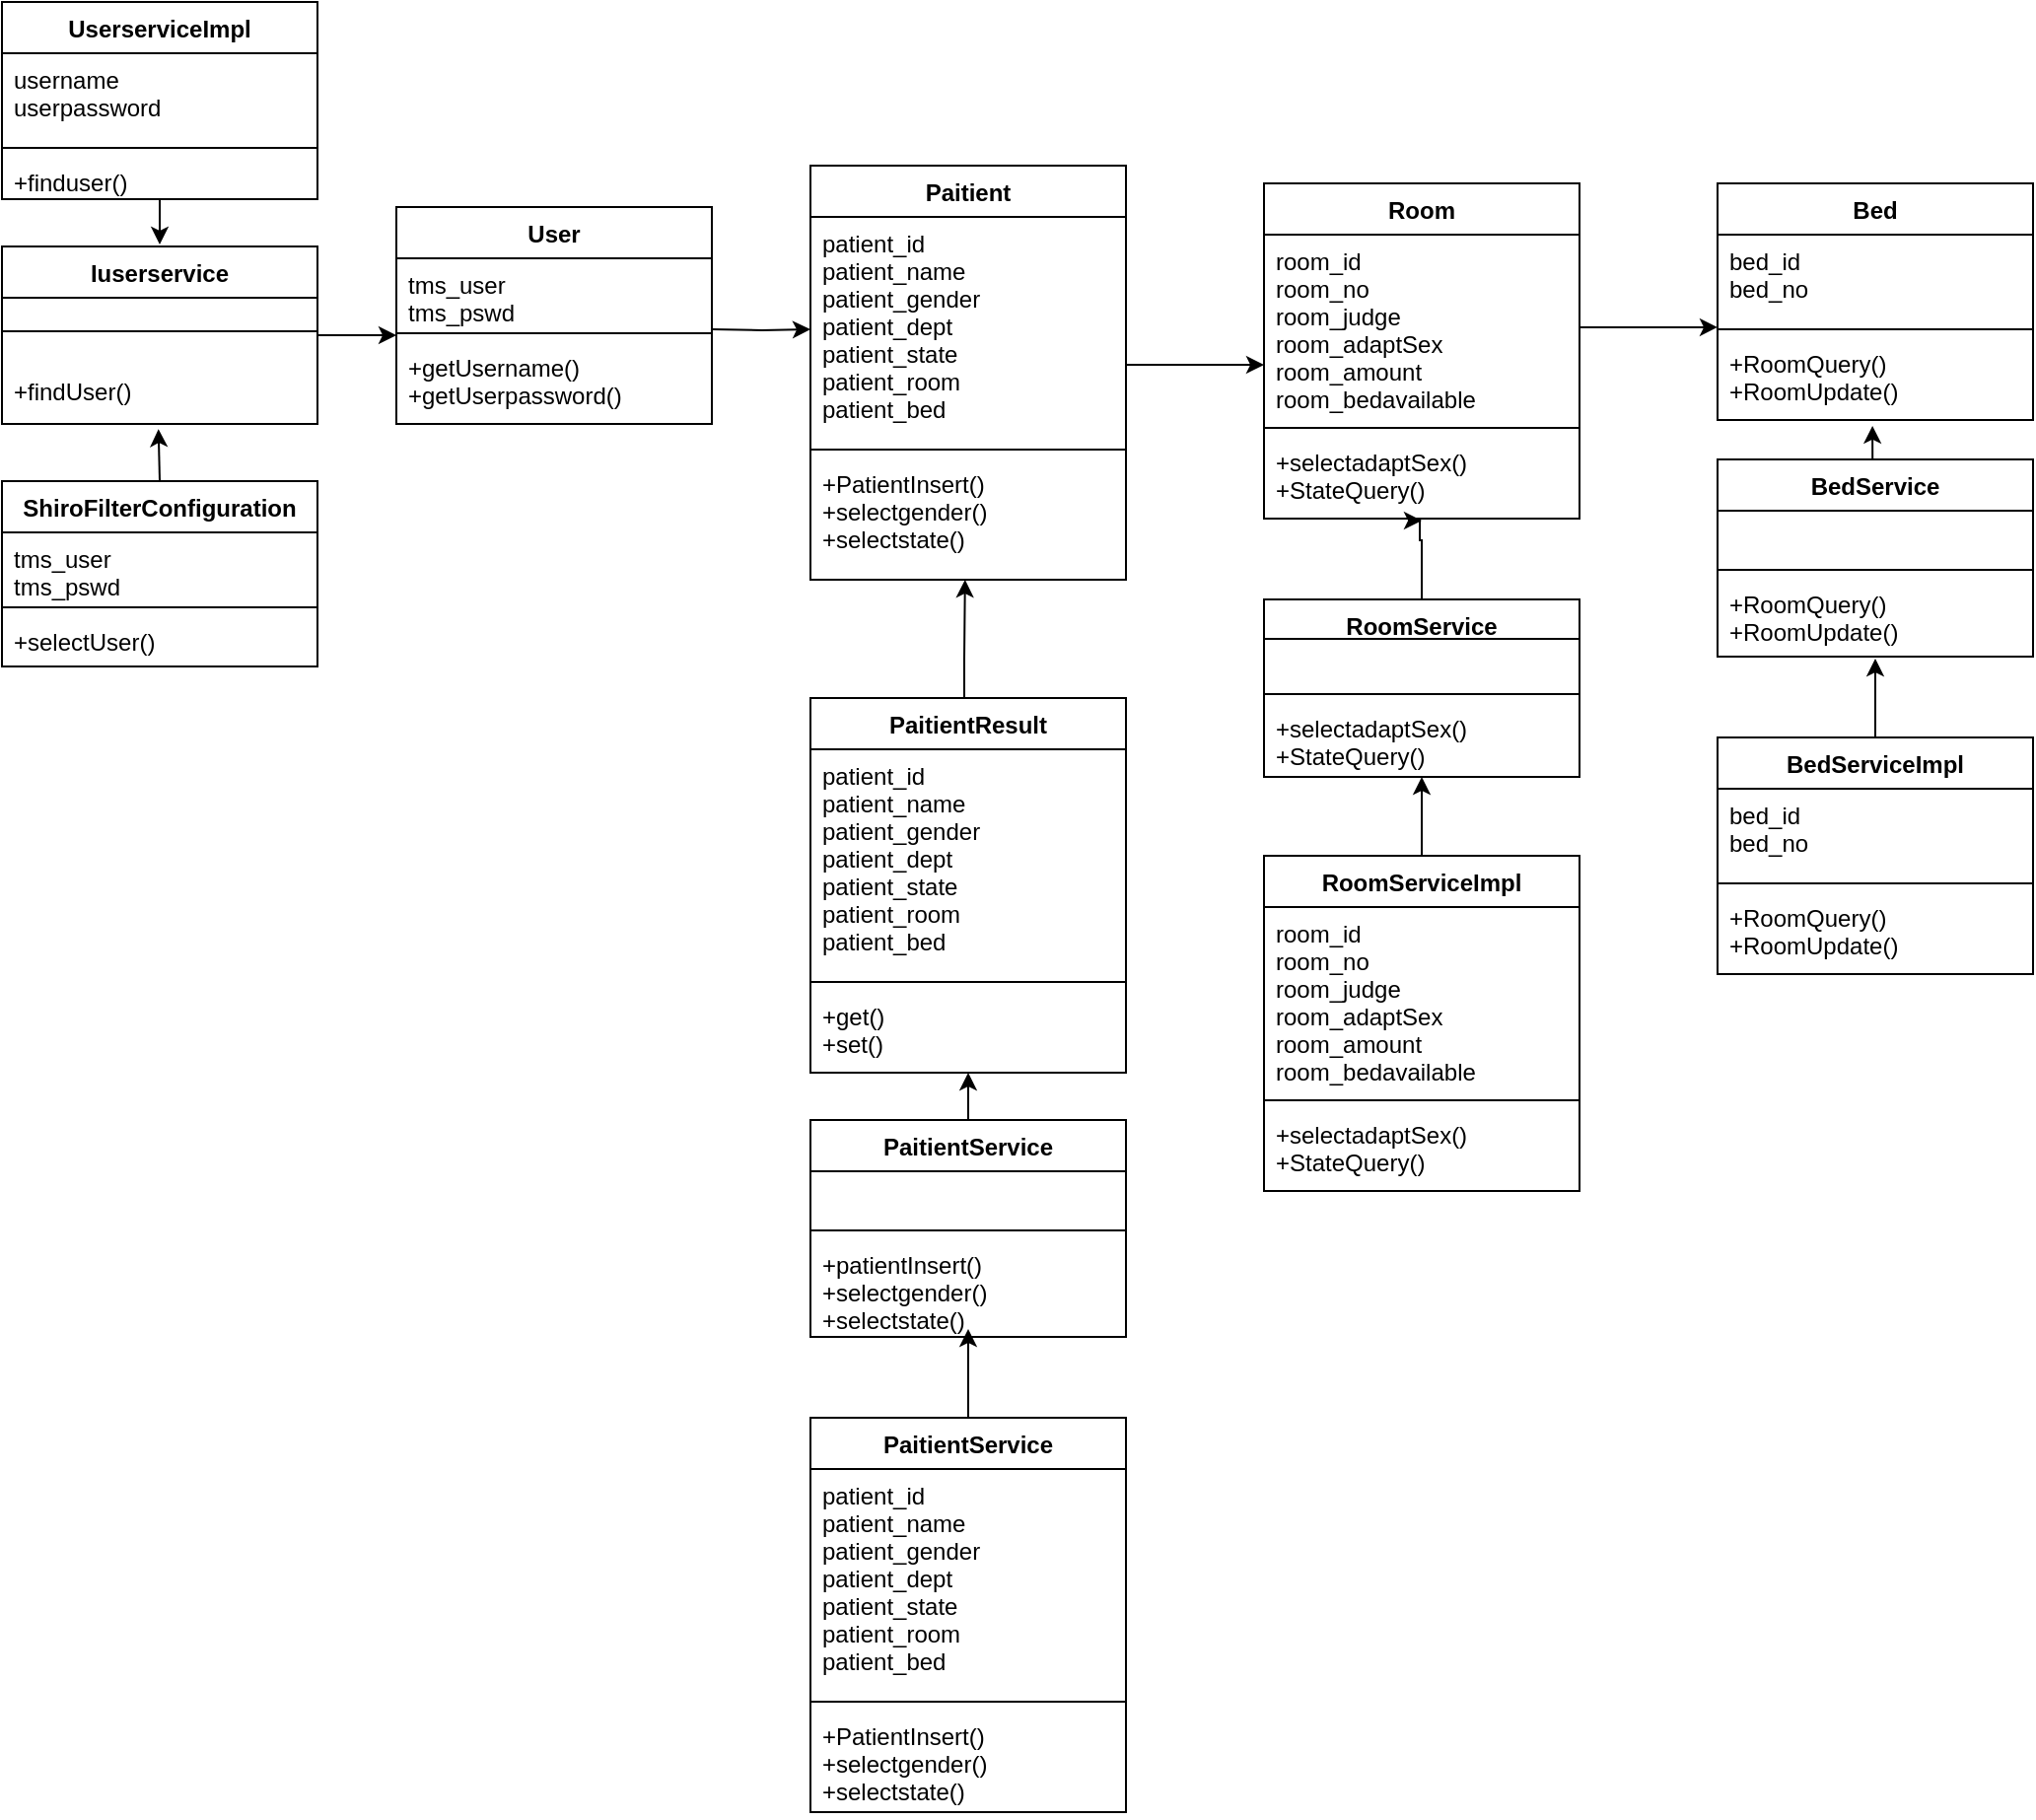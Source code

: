 <mxfile version="20.0.1" type="github">
  <diagram id="kGc93vFl_diiWturIOpw" name="第 1 页">
    <mxGraphModel dx="3009" dy="965" grid="1" gridSize="10" guides="1" tooltips="1" connect="1" arrows="1" fold="1" page="1" pageScale="1" pageWidth="827" pageHeight="1169" math="0" shadow="0">
      <root>
        <mxCell id="0" />
        <mxCell id="1" parent="0" />
        <mxCell id="76-xVKI1ZCRFyHYmjDiz-37" style="edgeStyle=orthogonalEdgeStyle;rounded=0;orthogonalLoop=1;jettySize=auto;html=1;entryX=0;entryY=-0.071;entryDx=0;entryDy=0;entryPerimeter=0;" edge="1" parent="1" source="76-xVKI1ZCRFyHYmjDiz-1" target="76-xVKI1ZCRFyHYmjDiz-32">
          <mxGeometry relative="1" as="geometry" />
        </mxCell>
        <mxCell id="76-xVKI1ZCRFyHYmjDiz-1" value="Iuserservice" style="swimlane;fontStyle=1;align=center;verticalAlign=top;childLayout=stackLayout;horizontal=1;startSize=26;horizontalStack=0;resizeParent=1;resizeParentMax=0;resizeLast=0;collapsible=1;marginBottom=0;" vertex="1" parent="1">
          <mxGeometry x="-100" y="141" width="160" height="90" as="geometry" />
        </mxCell>
        <mxCell id="76-xVKI1ZCRFyHYmjDiz-3" value="" style="line;strokeWidth=1;fillColor=none;align=left;verticalAlign=middle;spacingTop=-1;spacingLeft=3;spacingRight=3;rotatable=0;labelPosition=right;points=[];portConstraint=eastwest;" vertex="1" parent="76-xVKI1ZCRFyHYmjDiz-1">
          <mxGeometry y="26" width="160" height="34" as="geometry" />
        </mxCell>
        <mxCell id="76-xVKI1ZCRFyHYmjDiz-4" value="+findUser()" style="text;strokeColor=none;fillColor=none;align=left;verticalAlign=top;spacingLeft=4;spacingRight=4;overflow=hidden;rotatable=0;points=[[0,0.5],[1,0.5]];portConstraint=eastwest;" vertex="1" parent="76-xVKI1ZCRFyHYmjDiz-1">
          <mxGeometry y="60" width="160" height="30" as="geometry" />
        </mxCell>
        <mxCell id="76-xVKI1ZCRFyHYmjDiz-5" value="Paitient" style="swimlane;fontStyle=1;align=center;verticalAlign=top;childLayout=stackLayout;horizontal=1;startSize=26;horizontalStack=0;resizeParent=1;resizeParentMax=0;resizeLast=0;collapsible=1;marginBottom=0;" vertex="1" parent="1">
          <mxGeometry x="310" y="100" width="160" height="210" as="geometry" />
        </mxCell>
        <mxCell id="76-xVKI1ZCRFyHYmjDiz-6" value="patient_id&#xa;patient_name&#xa;patient_gender&#xa;patient_dept&#xa;patient_state&#xa;patient_room&#xa;patient_bed" style="text;strokeColor=none;fillColor=none;align=left;verticalAlign=top;spacingLeft=4;spacingRight=4;overflow=hidden;rotatable=0;points=[[0,0.5],[1,0.5]];portConstraint=eastwest;" vertex="1" parent="76-xVKI1ZCRFyHYmjDiz-5">
          <mxGeometry y="26" width="160" height="114" as="geometry" />
        </mxCell>
        <mxCell id="76-xVKI1ZCRFyHYmjDiz-7" value="" style="line;strokeWidth=1;fillColor=none;align=left;verticalAlign=middle;spacingTop=-1;spacingLeft=3;spacingRight=3;rotatable=0;labelPosition=right;points=[];portConstraint=eastwest;" vertex="1" parent="76-xVKI1ZCRFyHYmjDiz-5">
          <mxGeometry y="140" width="160" height="8" as="geometry" />
        </mxCell>
        <mxCell id="76-xVKI1ZCRFyHYmjDiz-8" value="+PatientInsert()&#xa;+selectgender()&#xa;+selectstate()" style="text;strokeColor=none;fillColor=none;align=left;verticalAlign=top;spacingLeft=4;spacingRight=4;overflow=hidden;rotatable=0;points=[[0,0.5],[1,0.5]];portConstraint=eastwest;" vertex="1" parent="76-xVKI1ZCRFyHYmjDiz-5">
          <mxGeometry y="148" width="160" height="62" as="geometry" />
        </mxCell>
        <mxCell id="76-xVKI1ZCRFyHYmjDiz-57" style="edgeStyle=orthogonalEdgeStyle;rounded=0;orthogonalLoop=1;jettySize=auto;html=1;entryX=0.49;entryY=1;entryDx=0;entryDy=0;entryPerimeter=0;" edge="1" parent="1" source="76-xVKI1ZCRFyHYmjDiz-9" target="76-xVKI1ZCRFyHYmjDiz-8">
          <mxGeometry relative="1" as="geometry">
            <mxPoint x="390.0" y="330" as="targetPoint" />
            <Array as="points">
              <mxPoint x="388" y="350" />
              <mxPoint x="388" y="350" />
            </Array>
          </mxGeometry>
        </mxCell>
        <mxCell id="76-xVKI1ZCRFyHYmjDiz-9" value="PaitientResult" style="swimlane;fontStyle=1;align=center;verticalAlign=top;childLayout=stackLayout;horizontal=1;startSize=26;horizontalStack=0;resizeParent=1;resizeParentMax=0;resizeLast=0;collapsible=1;marginBottom=0;" vertex="1" parent="1">
          <mxGeometry x="310" y="370" width="160" height="190" as="geometry" />
        </mxCell>
        <mxCell id="76-xVKI1ZCRFyHYmjDiz-10" value="patient_id&#xa;patient_name&#xa;patient_gender&#xa;patient_dept&#xa;patient_state&#xa;patient_room&#xa;patient_bed" style="text;strokeColor=none;fillColor=none;align=left;verticalAlign=top;spacingLeft=4;spacingRight=4;overflow=hidden;rotatable=0;points=[[0,0.5],[1,0.5]];portConstraint=eastwest;" vertex="1" parent="76-xVKI1ZCRFyHYmjDiz-9">
          <mxGeometry y="26" width="160" height="114" as="geometry" />
        </mxCell>
        <mxCell id="76-xVKI1ZCRFyHYmjDiz-11" value="" style="line;strokeWidth=1;fillColor=none;align=left;verticalAlign=middle;spacingTop=-1;spacingLeft=3;spacingRight=3;rotatable=0;labelPosition=right;points=[];portConstraint=eastwest;" vertex="1" parent="76-xVKI1ZCRFyHYmjDiz-9">
          <mxGeometry y="140" width="160" height="8" as="geometry" />
        </mxCell>
        <mxCell id="76-xVKI1ZCRFyHYmjDiz-12" value="+get()&#xa;+set()" style="text;strokeColor=none;fillColor=none;align=left;verticalAlign=top;spacingLeft=4;spacingRight=4;overflow=hidden;rotatable=0;points=[[0,0.5],[1,0.5]];portConstraint=eastwest;" vertex="1" parent="76-xVKI1ZCRFyHYmjDiz-9">
          <mxGeometry y="148" width="160" height="42" as="geometry" />
        </mxCell>
        <mxCell id="76-xVKI1ZCRFyHYmjDiz-40" style="edgeStyle=orthogonalEdgeStyle;rounded=0;orthogonalLoop=1;jettySize=auto;html=1;exitX=0.5;exitY=0;exitDx=0;exitDy=0;entryX=0.496;entryY=1.087;entryDx=0;entryDy=0;entryPerimeter=0;" edge="1" parent="1" source="76-xVKI1ZCRFyHYmjDiz-13" target="76-xVKI1ZCRFyHYmjDiz-4">
          <mxGeometry relative="1" as="geometry" />
        </mxCell>
        <mxCell id="76-xVKI1ZCRFyHYmjDiz-13" value="ShiroFilterConfiguration" style="swimlane;fontStyle=1;align=center;verticalAlign=top;childLayout=stackLayout;horizontal=1;startSize=26;horizontalStack=0;resizeParent=1;resizeParentMax=0;resizeLast=0;collapsible=1;marginBottom=0;" vertex="1" parent="1">
          <mxGeometry x="-100" y="260" width="160" height="94" as="geometry" />
        </mxCell>
        <mxCell id="76-xVKI1ZCRFyHYmjDiz-14" value="tms_user&#xa;tms_pswd&#xa;" style="text;strokeColor=none;fillColor=none;align=left;verticalAlign=top;spacingLeft=4;spacingRight=4;overflow=hidden;rotatable=0;points=[[0,0.5],[1,0.5]];portConstraint=eastwest;" vertex="1" parent="76-xVKI1ZCRFyHYmjDiz-13">
          <mxGeometry y="26" width="160" height="34" as="geometry" />
        </mxCell>
        <mxCell id="76-xVKI1ZCRFyHYmjDiz-15" value="" style="line;strokeWidth=1;fillColor=none;align=left;verticalAlign=middle;spacingTop=-1;spacingLeft=3;spacingRight=3;rotatable=0;labelPosition=right;points=[];portConstraint=eastwest;" vertex="1" parent="76-xVKI1ZCRFyHYmjDiz-13">
          <mxGeometry y="60" width="160" height="8" as="geometry" />
        </mxCell>
        <mxCell id="76-xVKI1ZCRFyHYmjDiz-16" value="+selectUser()" style="text;strokeColor=none;fillColor=none;align=left;verticalAlign=top;spacingLeft=4;spacingRight=4;overflow=hidden;rotatable=0;points=[[0,0.5],[1,0.5]];portConstraint=eastwest;" vertex="1" parent="76-xVKI1ZCRFyHYmjDiz-13">
          <mxGeometry y="68" width="160" height="26" as="geometry" />
        </mxCell>
        <mxCell id="76-xVKI1ZCRFyHYmjDiz-39" style="edgeStyle=orthogonalEdgeStyle;rounded=0;orthogonalLoop=1;jettySize=auto;html=1;" edge="1" parent="1" source="76-xVKI1ZCRFyHYmjDiz-17">
          <mxGeometry relative="1" as="geometry">
            <mxPoint x="-20" y="140" as="targetPoint" />
          </mxGeometry>
        </mxCell>
        <mxCell id="76-xVKI1ZCRFyHYmjDiz-17" value="UserserviceImpl" style="swimlane;fontStyle=1;align=center;verticalAlign=top;childLayout=stackLayout;horizontal=1;startSize=26;horizontalStack=0;resizeParent=1;resizeParentMax=0;resizeLast=0;collapsible=1;marginBottom=0;" vertex="1" parent="1">
          <mxGeometry x="-100" y="17" width="160" height="100" as="geometry" />
        </mxCell>
        <mxCell id="76-xVKI1ZCRFyHYmjDiz-18" value="username&#xa;userpassword" style="text;strokeColor=none;fillColor=none;align=left;verticalAlign=top;spacingLeft=4;spacingRight=4;overflow=hidden;rotatable=0;points=[[0,0.5],[1,0.5]];portConstraint=eastwest;" vertex="1" parent="76-xVKI1ZCRFyHYmjDiz-17">
          <mxGeometry y="26" width="160" height="44" as="geometry" />
        </mxCell>
        <mxCell id="76-xVKI1ZCRFyHYmjDiz-19" value="" style="line;strokeWidth=1;fillColor=none;align=left;verticalAlign=middle;spacingTop=-1;spacingLeft=3;spacingRight=3;rotatable=0;labelPosition=right;points=[];portConstraint=eastwest;" vertex="1" parent="76-xVKI1ZCRFyHYmjDiz-17">
          <mxGeometry y="70" width="160" height="8" as="geometry" />
        </mxCell>
        <mxCell id="76-xVKI1ZCRFyHYmjDiz-20" value="+finduser()" style="text;strokeColor=none;fillColor=none;align=left;verticalAlign=top;spacingLeft=4;spacingRight=4;overflow=hidden;rotatable=0;points=[[0,0.5],[1,0.5]];portConstraint=eastwest;" vertex="1" parent="76-xVKI1ZCRFyHYmjDiz-17">
          <mxGeometry y="78" width="160" height="22" as="geometry" />
        </mxCell>
        <mxCell id="76-xVKI1ZCRFyHYmjDiz-50" style="edgeStyle=orthogonalEdgeStyle;rounded=0;orthogonalLoop=1;jettySize=auto;html=1;entryX=0.5;entryY=1;entryDx=0;entryDy=0;entryPerimeter=0;" edge="1" parent="1" source="76-xVKI1ZCRFyHYmjDiz-21" target="76-xVKI1ZCRFyHYmjDiz-12">
          <mxGeometry relative="1" as="geometry" />
        </mxCell>
        <mxCell id="76-xVKI1ZCRFyHYmjDiz-21" value="PaitientService" style="swimlane;fontStyle=1;align=center;verticalAlign=top;childLayout=stackLayout;horizontal=1;startSize=26;horizontalStack=0;resizeParent=1;resizeParentMax=0;resizeLast=0;collapsible=1;marginBottom=0;" vertex="1" parent="1">
          <mxGeometry x="310" y="584" width="160" height="110" as="geometry" />
        </mxCell>
        <mxCell id="76-xVKI1ZCRFyHYmjDiz-22" value="                     " style="text;strokeColor=none;fillColor=none;align=left;verticalAlign=top;spacingLeft=4;spacingRight=4;overflow=hidden;rotatable=0;points=[[0,0.5],[1,0.5]];portConstraint=eastwest;" vertex="1" parent="76-xVKI1ZCRFyHYmjDiz-21">
          <mxGeometry y="26" width="160" height="26" as="geometry" />
        </mxCell>
        <mxCell id="76-xVKI1ZCRFyHYmjDiz-23" value="" style="line;strokeWidth=1;fillColor=none;align=left;verticalAlign=middle;spacingTop=-1;spacingLeft=3;spacingRight=3;rotatable=0;labelPosition=right;points=[];portConstraint=eastwest;" vertex="1" parent="76-xVKI1ZCRFyHYmjDiz-21">
          <mxGeometry y="52" width="160" height="8" as="geometry" />
        </mxCell>
        <mxCell id="76-xVKI1ZCRFyHYmjDiz-24" value="+patientInsert()&#xa;+selectgender()&#xa;+selectstate()" style="text;strokeColor=none;fillColor=none;align=left;verticalAlign=top;spacingLeft=4;spacingRight=4;overflow=hidden;rotatable=0;points=[[0,0.5],[1,0.5]];portConstraint=eastwest;" vertex="1" parent="76-xVKI1ZCRFyHYmjDiz-21">
          <mxGeometry y="60" width="160" height="50" as="geometry" />
        </mxCell>
        <mxCell id="76-xVKI1ZCRFyHYmjDiz-41" style="edgeStyle=orthogonalEdgeStyle;rounded=0;orthogonalLoop=1;jettySize=auto;html=1;entryX=0;entryY=0.5;entryDx=0;entryDy=0;" edge="1" parent="1" target="76-xVKI1ZCRFyHYmjDiz-6">
          <mxGeometry relative="1" as="geometry">
            <mxPoint x="290" y="176" as="targetPoint" />
            <mxPoint x="260" y="183" as="sourcePoint" />
          </mxGeometry>
        </mxCell>
        <mxCell id="76-xVKI1ZCRFyHYmjDiz-29" value="User" style="swimlane;fontStyle=1;align=center;verticalAlign=top;childLayout=stackLayout;horizontal=1;startSize=26;horizontalStack=0;resizeParent=1;resizeParentMax=0;resizeLast=0;collapsible=1;marginBottom=0;" vertex="1" parent="1">
          <mxGeometry x="100" y="121" width="160" height="110" as="geometry" />
        </mxCell>
        <mxCell id="76-xVKI1ZCRFyHYmjDiz-30" value="tms_user&#xa;tms_pswd" style="text;strokeColor=none;fillColor=none;align=left;verticalAlign=top;spacingLeft=4;spacingRight=4;overflow=hidden;rotatable=0;points=[[0,0.5],[1,0.5]];portConstraint=eastwest;" vertex="1" parent="76-xVKI1ZCRFyHYmjDiz-29">
          <mxGeometry y="26" width="160" height="34" as="geometry" />
        </mxCell>
        <mxCell id="76-xVKI1ZCRFyHYmjDiz-31" value="" style="line;strokeWidth=1;fillColor=none;align=left;verticalAlign=middle;spacingTop=-1;spacingLeft=3;spacingRight=3;rotatable=0;labelPosition=right;points=[];portConstraint=eastwest;" vertex="1" parent="76-xVKI1ZCRFyHYmjDiz-29">
          <mxGeometry y="60" width="160" height="8" as="geometry" />
        </mxCell>
        <mxCell id="76-xVKI1ZCRFyHYmjDiz-32" value="+getUsername()&#xa;+getUserpassword()" style="text;strokeColor=none;fillColor=none;align=left;verticalAlign=top;spacingLeft=4;spacingRight=4;overflow=hidden;rotatable=0;points=[[0,0.5],[1,0.5]];portConstraint=eastwest;" vertex="1" parent="76-xVKI1ZCRFyHYmjDiz-29">
          <mxGeometry y="68" width="160" height="42" as="geometry" />
        </mxCell>
        <mxCell id="76-xVKI1ZCRFyHYmjDiz-55" style="edgeStyle=orthogonalEdgeStyle;rounded=0;orthogonalLoop=1;jettySize=auto;html=1;" edge="1" parent="1" source="76-xVKI1ZCRFyHYmjDiz-43">
          <mxGeometry relative="1" as="geometry">
            <mxPoint x="390" y="690" as="targetPoint" />
          </mxGeometry>
        </mxCell>
        <mxCell id="76-xVKI1ZCRFyHYmjDiz-43" value="PaitientService" style="swimlane;fontStyle=1;align=center;verticalAlign=top;childLayout=stackLayout;horizontal=1;startSize=26;horizontalStack=0;resizeParent=1;resizeParentMax=0;resizeLast=0;collapsible=1;marginBottom=0;" vertex="1" parent="1">
          <mxGeometry x="310" y="735" width="160" height="200" as="geometry" />
        </mxCell>
        <mxCell id="76-xVKI1ZCRFyHYmjDiz-44" value="patient_id&#xa;patient_name&#xa;patient_gender&#xa;patient_dept&#xa;patient_state&#xa;patient_room&#xa;patient_bed" style="text;strokeColor=none;fillColor=none;align=left;verticalAlign=top;spacingLeft=4;spacingRight=4;overflow=hidden;rotatable=0;points=[[0,0.5],[1,0.5]];portConstraint=eastwest;" vertex="1" parent="76-xVKI1ZCRFyHYmjDiz-43">
          <mxGeometry y="26" width="160" height="114" as="geometry" />
        </mxCell>
        <mxCell id="76-xVKI1ZCRFyHYmjDiz-45" value="" style="line;strokeWidth=1;fillColor=none;align=left;verticalAlign=middle;spacingTop=-1;spacingLeft=3;spacingRight=3;rotatable=0;labelPosition=right;points=[];portConstraint=eastwest;" vertex="1" parent="76-xVKI1ZCRFyHYmjDiz-43">
          <mxGeometry y="140" width="160" height="8" as="geometry" />
        </mxCell>
        <mxCell id="76-xVKI1ZCRFyHYmjDiz-46" value="+PatientInsert()&#xa;+selectgender()&#xa;+selectstate()" style="text;strokeColor=none;fillColor=none;align=left;verticalAlign=top;spacingLeft=4;spacingRight=4;overflow=hidden;rotatable=0;points=[[0,0.5],[1,0.5]];portConstraint=eastwest;" vertex="1" parent="76-xVKI1ZCRFyHYmjDiz-43">
          <mxGeometry y="148" width="160" height="52" as="geometry" />
        </mxCell>
        <mxCell id="76-xVKI1ZCRFyHYmjDiz-51" value="Room" style="swimlane;fontStyle=1;align=center;verticalAlign=top;childLayout=stackLayout;horizontal=1;startSize=26;horizontalStack=0;resizeParent=1;resizeParentMax=0;resizeLast=0;collapsible=1;marginBottom=0;" vertex="1" parent="1">
          <mxGeometry x="540" y="109" width="160" height="170" as="geometry" />
        </mxCell>
        <mxCell id="76-xVKI1ZCRFyHYmjDiz-52" value="room_id&#xa;room_no&#xa;room_judge&#xa;room_adaptSex&#xa;room_amount&#xa;room_bedavailable" style="text;strokeColor=none;fillColor=none;align=left;verticalAlign=top;spacingLeft=4;spacingRight=4;overflow=hidden;rotatable=0;points=[[0,0.5],[1,0.5]];portConstraint=eastwest;" vertex="1" parent="76-xVKI1ZCRFyHYmjDiz-51">
          <mxGeometry y="26" width="160" height="94" as="geometry" />
        </mxCell>
        <mxCell id="76-xVKI1ZCRFyHYmjDiz-53" value="" style="line;strokeWidth=1;fillColor=none;align=left;verticalAlign=middle;spacingTop=-1;spacingLeft=3;spacingRight=3;rotatable=0;labelPosition=right;points=[];portConstraint=eastwest;" vertex="1" parent="76-xVKI1ZCRFyHYmjDiz-51">
          <mxGeometry y="120" width="160" height="8" as="geometry" />
        </mxCell>
        <mxCell id="76-xVKI1ZCRFyHYmjDiz-54" value="+selectadaptSex() &#xa;+StateQuery()" style="text;strokeColor=none;fillColor=none;align=left;verticalAlign=top;spacingLeft=4;spacingRight=4;overflow=hidden;rotatable=0;points=[[0,0.5],[1,0.5]];portConstraint=eastwest;" vertex="1" parent="76-xVKI1ZCRFyHYmjDiz-51">
          <mxGeometry y="128" width="160" height="42" as="geometry" />
        </mxCell>
        <mxCell id="76-xVKI1ZCRFyHYmjDiz-58" style="edgeStyle=orthogonalEdgeStyle;rounded=0;orthogonalLoop=1;jettySize=auto;html=1;" edge="1" parent="1">
          <mxGeometry relative="1" as="geometry">
            <mxPoint x="470" y="201" as="sourcePoint" />
            <mxPoint x="540" y="201" as="targetPoint" />
          </mxGeometry>
        </mxCell>
        <mxCell id="76-xVKI1ZCRFyHYmjDiz-71" style="edgeStyle=orthogonalEdgeStyle;rounded=0;orthogonalLoop=1;jettySize=auto;html=1;" edge="1" parent="1" source="76-xVKI1ZCRFyHYmjDiz-59">
          <mxGeometry relative="1" as="geometry">
            <mxPoint x="620" y="280" as="targetPoint" />
            <Array as="points">
              <mxPoint x="620" y="290" />
              <mxPoint x="619" y="290" />
            </Array>
          </mxGeometry>
        </mxCell>
        <mxCell id="76-xVKI1ZCRFyHYmjDiz-59" value="RoomService" style="swimlane;fontStyle=1;align=center;verticalAlign=top;childLayout=stackLayout;horizontal=1;startSize=20;horizontalStack=0;resizeParent=1;resizeParentMax=0;resizeLast=0;collapsible=1;marginBottom=0;" vertex="1" parent="1">
          <mxGeometry x="540" y="320" width="160" height="90" as="geometry" />
        </mxCell>
        <mxCell id="76-xVKI1ZCRFyHYmjDiz-60" value="  " style="text;strokeColor=none;fillColor=none;align=left;verticalAlign=top;spacingLeft=4;spacingRight=4;overflow=hidden;rotatable=0;points=[[0,0.5],[1,0.5]];portConstraint=eastwest;" vertex="1" parent="76-xVKI1ZCRFyHYmjDiz-59">
          <mxGeometry y="20" width="160" height="24" as="geometry" />
        </mxCell>
        <mxCell id="76-xVKI1ZCRFyHYmjDiz-61" value="" style="line;strokeWidth=1;fillColor=none;align=left;verticalAlign=middle;spacingTop=-1;spacingLeft=3;spacingRight=3;rotatable=0;labelPosition=right;points=[];portConstraint=eastwest;" vertex="1" parent="76-xVKI1ZCRFyHYmjDiz-59">
          <mxGeometry y="44" width="160" height="8" as="geometry" />
        </mxCell>
        <mxCell id="76-xVKI1ZCRFyHYmjDiz-62" value="+selectadaptSex() &#xa;+StateQuery()" style="text;strokeColor=none;fillColor=none;align=left;verticalAlign=top;spacingLeft=4;spacingRight=4;overflow=hidden;rotatable=0;points=[[0,0.5],[1,0.5]];portConstraint=eastwest;" vertex="1" parent="76-xVKI1ZCRFyHYmjDiz-59">
          <mxGeometry y="52" width="160" height="38" as="geometry" />
        </mxCell>
        <mxCell id="76-xVKI1ZCRFyHYmjDiz-72" style="edgeStyle=orthogonalEdgeStyle;rounded=0;orthogonalLoop=1;jettySize=auto;html=1;" edge="1" parent="1" source="76-xVKI1ZCRFyHYmjDiz-63">
          <mxGeometry relative="1" as="geometry">
            <mxPoint x="620" y="410" as="targetPoint" />
            <Array as="points">
              <mxPoint x="620" y="410" />
              <mxPoint x="620" y="410" />
            </Array>
          </mxGeometry>
        </mxCell>
        <mxCell id="76-xVKI1ZCRFyHYmjDiz-63" value="RoomServiceImpl" style="swimlane;fontStyle=1;align=center;verticalAlign=top;childLayout=stackLayout;horizontal=1;startSize=26;horizontalStack=0;resizeParent=1;resizeParentMax=0;resizeLast=0;collapsible=1;marginBottom=0;" vertex="1" parent="1">
          <mxGeometry x="540" y="450" width="160" height="170" as="geometry" />
        </mxCell>
        <mxCell id="76-xVKI1ZCRFyHYmjDiz-64" value="room_id&#xa;room_no&#xa;room_judge&#xa;room_adaptSex&#xa;room_amount&#xa;room_bedavailable" style="text;strokeColor=none;fillColor=none;align=left;verticalAlign=top;spacingLeft=4;spacingRight=4;overflow=hidden;rotatable=0;points=[[0,0.5],[1,0.5]];portConstraint=eastwest;" vertex="1" parent="76-xVKI1ZCRFyHYmjDiz-63">
          <mxGeometry y="26" width="160" height="94" as="geometry" />
        </mxCell>
        <mxCell id="76-xVKI1ZCRFyHYmjDiz-65" value="" style="line;strokeWidth=1;fillColor=none;align=left;verticalAlign=middle;spacingTop=-1;spacingLeft=3;spacingRight=3;rotatable=0;labelPosition=right;points=[];portConstraint=eastwest;" vertex="1" parent="76-xVKI1ZCRFyHYmjDiz-63">
          <mxGeometry y="120" width="160" height="8" as="geometry" />
        </mxCell>
        <mxCell id="76-xVKI1ZCRFyHYmjDiz-66" value="+selectadaptSex() &#xa;+StateQuery()" style="text;strokeColor=none;fillColor=none;align=left;verticalAlign=top;spacingLeft=4;spacingRight=4;overflow=hidden;rotatable=0;points=[[0,0.5],[1,0.5]];portConstraint=eastwest;" vertex="1" parent="76-xVKI1ZCRFyHYmjDiz-63">
          <mxGeometry y="128" width="160" height="42" as="geometry" />
        </mxCell>
        <mxCell id="76-xVKI1ZCRFyHYmjDiz-74" value="Bed" style="swimlane;fontStyle=1;align=center;verticalAlign=top;childLayout=stackLayout;horizontal=1;startSize=26;horizontalStack=0;resizeParent=1;resizeParentMax=0;resizeLast=0;collapsible=1;marginBottom=0;" vertex="1" parent="1">
          <mxGeometry x="770" y="109" width="160" height="120" as="geometry" />
        </mxCell>
        <mxCell id="76-xVKI1ZCRFyHYmjDiz-75" value="bed_id&#xa;bed_no" style="text;strokeColor=none;fillColor=none;align=left;verticalAlign=top;spacingLeft=4;spacingRight=4;overflow=hidden;rotatable=0;points=[[0,0.5],[1,0.5]];portConstraint=eastwest;" vertex="1" parent="76-xVKI1ZCRFyHYmjDiz-74">
          <mxGeometry y="26" width="160" height="44" as="geometry" />
        </mxCell>
        <mxCell id="76-xVKI1ZCRFyHYmjDiz-76" value="" style="line;strokeWidth=1;fillColor=none;align=left;verticalAlign=middle;spacingTop=-1;spacingLeft=3;spacingRight=3;rotatable=0;labelPosition=right;points=[];portConstraint=eastwest;" vertex="1" parent="76-xVKI1ZCRFyHYmjDiz-74">
          <mxGeometry y="70" width="160" height="8" as="geometry" />
        </mxCell>
        <mxCell id="76-xVKI1ZCRFyHYmjDiz-77" value="+RoomQuery()&#xa;+RoomUpdate()" style="text;strokeColor=none;fillColor=none;align=left;verticalAlign=top;spacingLeft=4;spacingRight=4;overflow=hidden;rotatable=0;points=[[0,0.5],[1,0.5]];portConstraint=eastwest;" vertex="1" parent="76-xVKI1ZCRFyHYmjDiz-74">
          <mxGeometry y="78" width="160" height="42" as="geometry" />
        </mxCell>
        <mxCell id="76-xVKI1ZCRFyHYmjDiz-86" style="edgeStyle=orthogonalEdgeStyle;rounded=0;orthogonalLoop=1;jettySize=auto;html=1;exitX=0.5;exitY=0;exitDx=0;exitDy=0;entryX=0.491;entryY=1.07;entryDx=0;entryDy=0;entryPerimeter=0;" edge="1" parent="1" source="76-xVKI1ZCRFyHYmjDiz-78" target="76-xVKI1ZCRFyHYmjDiz-77">
          <mxGeometry relative="1" as="geometry" />
        </mxCell>
        <mxCell id="76-xVKI1ZCRFyHYmjDiz-78" value="BedService" style="swimlane;fontStyle=1;align=center;verticalAlign=top;childLayout=stackLayout;horizontal=1;startSize=26;horizontalStack=0;resizeParent=1;resizeParentMax=0;resizeLast=0;collapsible=1;marginBottom=0;" vertex="1" parent="1">
          <mxGeometry x="770" y="249" width="160" height="100" as="geometry" />
        </mxCell>
        <mxCell id="76-xVKI1ZCRFyHYmjDiz-79" value="             " style="text;strokeColor=none;fillColor=none;align=left;verticalAlign=top;spacingLeft=4;spacingRight=4;overflow=hidden;rotatable=0;points=[[0,0.5],[1,0.5]];portConstraint=eastwest;" vertex="1" parent="76-xVKI1ZCRFyHYmjDiz-78">
          <mxGeometry y="26" width="160" height="26" as="geometry" />
        </mxCell>
        <mxCell id="76-xVKI1ZCRFyHYmjDiz-80" value="" style="line;strokeWidth=1;fillColor=none;align=left;verticalAlign=middle;spacingTop=-1;spacingLeft=3;spacingRight=3;rotatable=0;labelPosition=right;points=[];portConstraint=eastwest;" vertex="1" parent="76-xVKI1ZCRFyHYmjDiz-78">
          <mxGeometry y="52" width="160" height="8" as="geometry" />
        </mxCell>
        <mxCell id="76-xVKI1ZCRFyHYmjDiz-81" value="+RoomQuery()&#xa;+RoomUpdate()" style="text;strokeColor=none;fillColor=none;align=left;verticalAlign=top;spacingLeft=4;spacingRight=4;overflow=hidden;rotatable=0;points=[[0,0.5],[1,0.5]];portConstraint=eastwest;" vertex="1" parent="76-xVKI1ZCRFyHYmjDiz-78">
          <mxGeometry y="60" width="160" height="40" as="geometry" />
        </mxCell>
        <mxCell id="76-xVKI1ZCRFyHYmjDiz-87" style="edgeStyle=orthogonalEdgeStyle;rounded=0;orthogonalLoop=1;jettySize=auto;html=1;entryX=0.5;entryY=1.025;entryDx=0;entryDy=0;entryPerimeter=0;" edge="1" parent="1" source="76-xVKI1ZCRFyHYmjDiz-82" target="76-xVKI1ZCRFyHYmjDiz-81">
          <mxGeometry relative="1" as="geometry" />
        </mxCell>
        <mxCell id="76-xVKI1ZCRFyHYmjDiz-82" value="BedServiceImpl" style="swimlane;fontStyle=1;align=center;verticalAlign=top;childLayout=stackLayout;horizontal=1;startSize=26;horizontalStack=0;resizeParent=1;resizeParentMax=0;resizeLast=0;collapsible=1;marginBottom=0;" vertex="1" parent="1">
          <mxGeometry x="770" y="390" width="160" height="120" as="geometry" />
        </mxCell>
        <mxCell id="76-xVKI1ZCRFyHYmjDiz-83" value="bed_id&#xa;bed_no" style="text;strokeColor=none;fillColor=none;align=left;verticalAlign=top;spacingLeft=4;spacingRight=4;overflow=hidden;rotatable=0;points=[[0,0.5],[1,0.5]];portConstraint=eastwest;" vertex="1" parent="76-xVKI1ZCRFyHYmjDiz-82">
          <mxGeometry y="26" width="160" height="44" as="geometry" />
        </mxCell>
        <mxCell id="76-xVKI1ZCRFyHYmjDiz-84" value="" style="line;strokeWidth=1;fillColor=none;align=left;verticalAlign=middle;spacingTop=-1;spacingLeft=3;spacingRight=3;rotatable=0;labelPosition=right;points=[];portConstraint=eastwest;" vertex="1" parent="76-xVKI1ZCRFyHYmjDiz-82">
          <mxGeometry y="70" width="160" height="8" as="geometry" />
        </mxCell>
        <mxCell id="76-xVKI1ZCRFyHYmjDiz-85" value="+RoomQuery()&#xa;+RoomUpdate()" style="text;strokeColor=none;fillColor=none;align=left;verticalAlign=top;spacingLeft=4;spacingRight=4;overflow=hidden;rotatable=0;points=[[0,0.5],[1,0.5]];portConstraint=eastwest;" vertex="1" parent="76-xVKI1ZCRFyHYmjDiz-82">
          <mxGeometry y="78" width="160" height="42" as="geometry" />
        </mxCell>
        <mxCell id="76-xVKI1ZCRFyHYmjDiz-88" style="edgeStyle=orthogonalEdgeStyle;rounded=0;orthogonalLoop=1;jettySize=auto;html=1;entryX=0;entryY=1.068;entryDx=0;entryDy=0;entryPerimeter=0;" edge="1" parent="1" source="76-xVKI1ZCRFyHYmjDiz-52" target="76-xVKI1ZCRFyHYmjDiz-75">
          <mxGeometry relative="1" as="geometry" />
        </mxCell>
      </root>
    </mxGraphModel>
  </diagram>
</mxfile>
